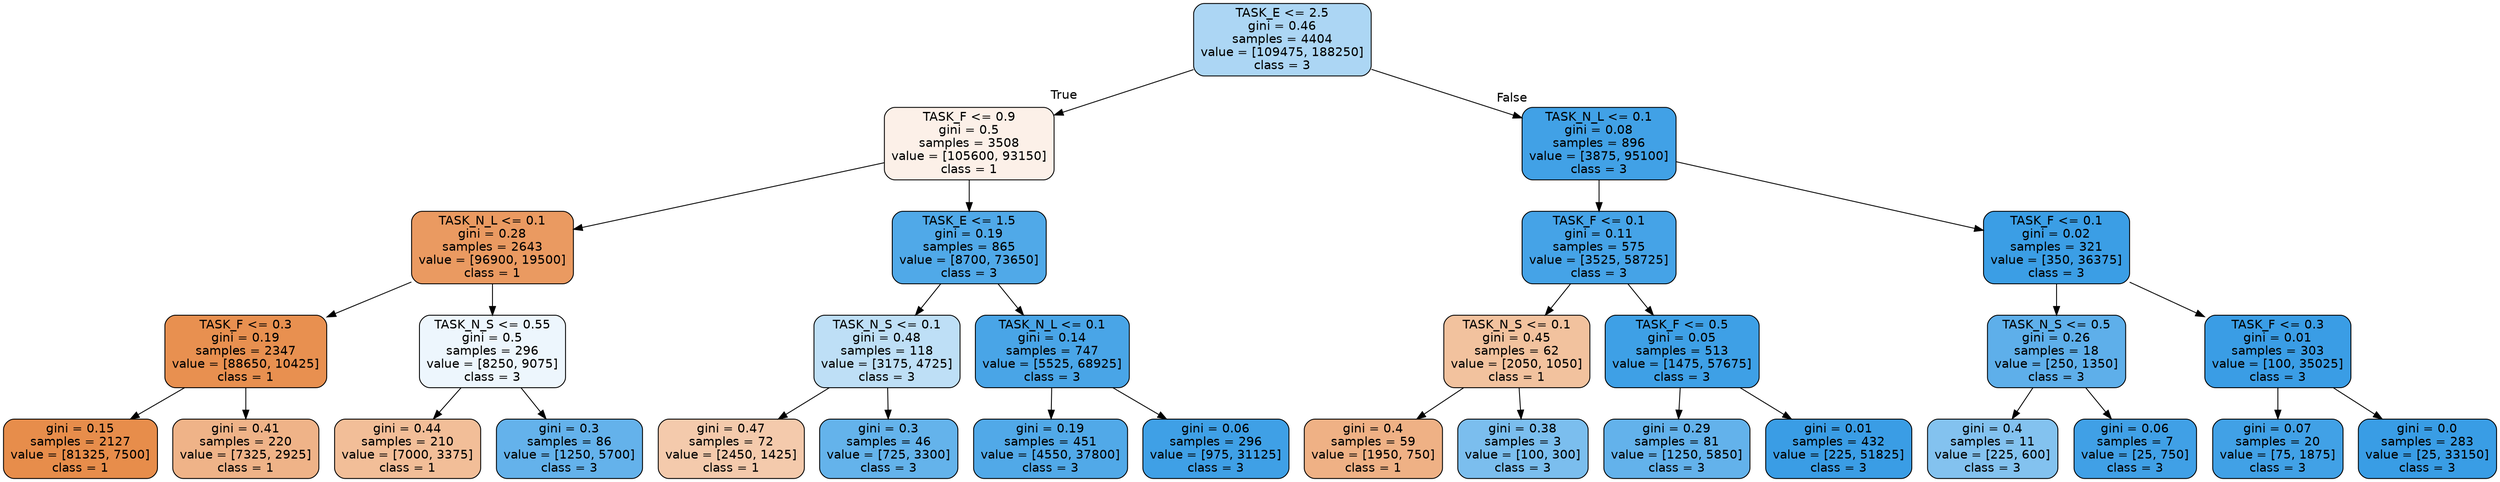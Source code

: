 digraph Tree {
node [shape=box, style="filled, rounded", color="black", fontname=helvetica] ;
edge [fontname=helvetica] ;
0 [label="TASK_E <= 2.5\ngini = 0.46\nsamples = 4404\nvalue = [109475, 188250]\nclass = 3", fillcolor="#acd6f4"] ;
1 [label="TASK_F <= 0.9\ngini = 0.5\nsamples = 3508\nvalue = [105600, 93150]\nclass = 1", fillcolor="#fcf0e8"] ;
0 -> 1 [labeldistance=2.5, labelangle=45, headlabel="True"] ;
2 [label="TASK_N_L <= 0.1\ngini = 0.28\nsamples = 2643\nvalue = [96900, 19500]\nclass = 1", fillcolor="#ea9a61"] ;
1 -> 2 ;
3 [label="TASK_F <= 0.3\ngini = 0.19\nsamples = 2347\nvalue = [88650, 10425]\nclass = 1", fillcolor="#e89050"] ;
2 -> 3 ;
4 [label="gini = 0.15\nsamples = 2127\nvalue = [81325, 7500]\nclass = 1", fillcolor="#e78d4b"] ;
3 -> 4 ;
5 [label="gini = 0.41\nsamples = 220\nvalue = [7325, 2925]\nclass = 1", fillcolor="#efb388"] ;
3 -> 5 ;
6 [label="TASK_N_S <= 0.55\ngini = 0.5\nsamples = 296\nvalue = [8250, 9075]\nclass = 3", fillcolor="#edf6fd"] ;
2 -> 6 ;
7 [label="gini = 0.44\nsamples = 210\nvalue = [7000, 3375]\nclass = 1", fillcolor="#f2be98"] ;
6 -> 7 ;
8 [label="gini = 0.3\nsamples = 86\nvalue = [1250, 5700]\nclass = 3", fillcolor="#64b2eb"] ;
6 -> 8 ;
9 [label="TASK_E <= 1.5\ngini = 0.19\nsamples = 865\nvalue = [8700, 73650]\nclass = 3", fillcolor="#50a9e8"] ;
1 -> 9 ;
10 [label="TASK_N_S <= 0.1\ngini = 0.48\nsamples = 118\nvalue = [3175, 4725]\nclass = 3", fillcolor="#bedff6"] ;
9 -> 10 ;
11 [label="gini = 0.47\nsamples = 72\nvalue = [2450, 1425]\nclass = 1", fillcolor="#f4caac"] ;
10 -> 11 ;
12 [label="gini = 0.3\nsamples = 46\nvalue = [725, 3300]\nclass = 3", fillcolor="#64b3eb"] ;
10 -> 12 ;
13 [label="TASK_N_L <= 0.1\ngini = 0.14\nsamples = 747\nvalue = [5525, 68925]\nclass = 3", fillcolor="#49a5e7"] ;
9 -> 13 ;
14 [label="gini = 0.19\nsamples = 451\nvalue = [4550, 37800]\nclass = 3", fillcolor="#51a9e8"] ;
13 -> 14 ;
15 [label="gini = 0.06\nsamples = 296\nvalue = [975, 31125]\nclass = 3", fillcolor="#3fa0e6"] ;
13 -> 15 ;
16 [label="TASK_N_L <= 0.1\ngini = 0.08\nsamples = 896\nvalue = [3875, 95100]\nclass = 3", fillcolor="#41a1e6"] ;
0 -> 16 [labeldistance=2.5, labelangle=-45, headlabel="False"] ;
17 [label="TASK_F <= 0.1\ngini = 0.11\nsamples = 575\nvalue = [3525, 58725]\nclass = 3", fillcolor="#45a3e7"] ;
16 -> 17 ;
18 [label="TASK_N_S <= 0.1\ngini = 0.45\nsamples = 62\nvalue = [2050, 1050]\nclass = 1", fillcolor="#f2c29e"] ;
17 -> 18 ;
19 [label="gini = 0.4\nsamples = 59\nvalue = [1950, 750]\nclass = 1", fillcolor="#efb185"] ;
18 -> 19 ;
20 [label="gini = 0.38\nsamples = 3\nvalue = [100, 300]\nclass = 3", fillcolor="#7bbeee"] ;
18 -> 20 ;
21 [label="TASK_F <= 0.5\ngini = 0.05\nsamples = 513\nvalue = [1475, 57675]\nclass = 3", fillcolor="#3ea0e6"] ;
17 -> 21 ;
22 [label="gini = 0.29\nsamples = 81\nvalue = [1250, 5850]\nclass = 3", fillcolor="#63b2eb"] ;
21 -> 22 ;
23 [label="gini = 0.01\nsamples = 432\nvalue = [225, 51825]\nclass = 3", fillcolor="#3a9de5"] ;
21 -> 23 ;
24 [label="TASK_F <= 0.1\ngini = 0.02\nsamples = 321\nvalue = [350, 36375]\nclass = 3", fillcolor="#3b9ee5"] ;
16 -> 24 ;
25 [label="TASK_N_S <= 0.5\ngini = 0.26\nsamples = 18\nvalue = [250, 1350]\nclass = 3", fillcolor="#5eafea"] ;
24 -> 25 ;
26 [label="gini = 0.4\nsamples = 11\nvalue = [225, 600]\nclass = 3", fillcolor="#83c2ef"] ;
25 -> 26 ;
27 [label="gini = 0.06\nsamples = 7\nvalue = [25, 750]\nclass = 3", fillcolor="#40a0e6"] ;
25 -> 27 ;
28 [label="TASK_F <= 0.3\ngini = 0.01\nsamples = 303\nvalue = [100, 35025]\nclass = 3", fillcolor="#3a9de5"] ;
24 -> 28 ;
29 [label="gini = 0.07\nsamples = 20\nvalue = [75, 1875]\nclass = 3", fillcolor="#41a1e6"] ;
28 -> 29 ;
30 [label="gini = 0.0\nsamples = 283\nvalue = [25, 33150]\nclass = 3", fillcolor="#399de5"] ;
28 -> 30 ;
}